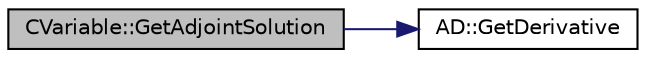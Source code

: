 digraph "CVariable::GetAdjointSolution"
{
 // LATEX_PDF_SIZE
  edge [fontname="Helvetica",fontsize="10",labelfontname="Helvetica",labelfontsize="10"];
  node [fontname="Helvetica",fontsize="10",shape=record];
  rankdir="LR";
  Node1 [label="CVariable::GetAdjointSolution",height=0.2,width=0.4,color="black", fillcolor="grey75", style="filled", fontcolor="black",tooltip="Get the adjoint values of the solution."];
  Node1 -> Node2 [color="midnightblue",fontsize="10",style="solid",fontname="Helvetica"];
  Node2 [label="AD::GetDerivative",height=0.2,width=0.4,color="black", fillcolor="white", style="filled",URL="$namespaceAD.html#a305f38ce692ce2f4269c05a022fe2ff5",tooltip="Extracts the adjoint value at index."];
}
